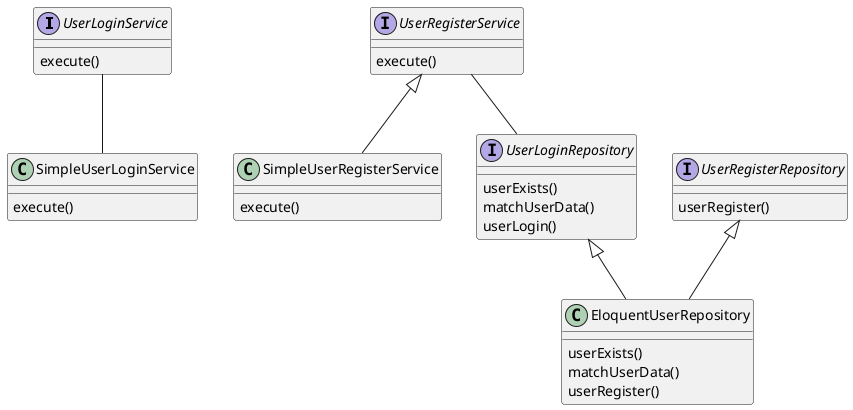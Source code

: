 @startuml
interface UserLoginService{
    execute()
}
class SimpleUserLoginService{
    execute()
}
UserLoginService -- SimpleUserLoginService

interface UserRegisterService{
    execute()
}
class SimpleUserRegisterService{
    execute()
}
UserRegisterService ^-- SimpleUserRegisterService
UserRegisterService -- UserLoginRepository

interface UserLoginRepository{
    userExists()
    matchUserData()
    userLogin()
}
interface UserRegisterRepository{
    userRegister()
}
class EloquentUserRepository{
    userExists()
    matchUserData()
    userRegister()
}
UserLoginRepository ^-- EloquentUserRepository
UserRegisterRepository ^-- EloquentUserRepository
@enduml
